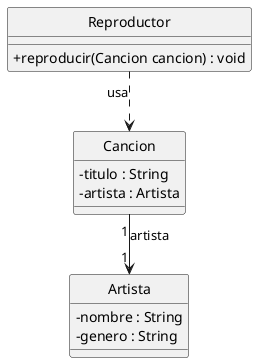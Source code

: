 @startuml
hide circle
skinparam linetype ortho
skinparam classAttributeIconSize 0

class Reproductor {
  + reproducir(Cancion cancion) : void
}

class Cancion {
  - titulo : String
  - artista : Artista
}

class Artista {
  - nombre : String
  - genero : String
}

' Asociación unidireccional
Cancion "1" --> "1" Artista : artista

' Dependencia de uso
Reproductor ..> Cancion : usa
@enduml
